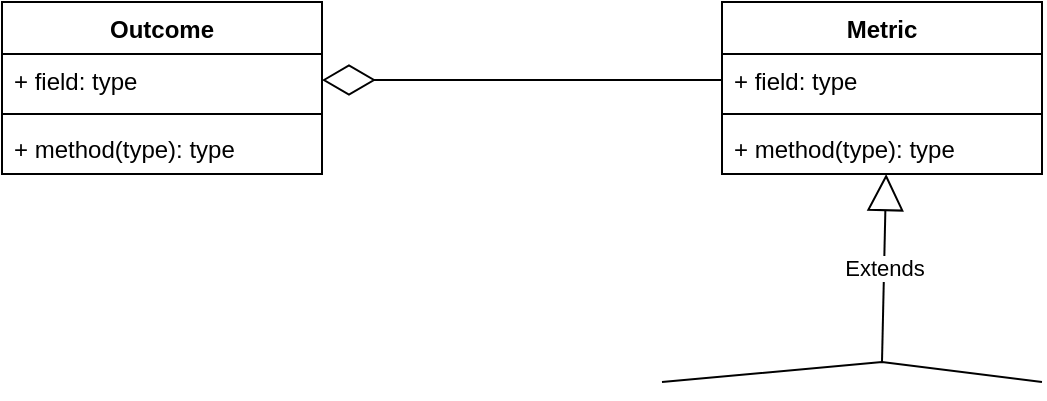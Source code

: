 <mxfile version="17.2.3" type="device"><diagram id="C5RBs43oDa-KdzZeNtuy" name="Page-1"><mxGraphModel dx="1382" dy="804" grid="1" gridSize="10" guides="1" tooltips="1" connect="1" arrows="1" fold="1" page="1" pageScale="1" pageWidth="827" pageHeight="1169" math="0" shadow="0"><root><mxCell id="WIyWlLk6GJQsqaUBKTNV-0"/><mxCell id="WIyWlLk6GJQsqaUBKTNV-1" parent="WIyWlLk6GJQsqaUBKTNV-0"/><mxCell id="UfiQp--DQBLhXABVXdRd-0" value="Outcome" style="swimlane;fontStyle=1;align=center;verticalAlign=top;childLayout=stackLayout;horizontal=1;startSize=26;horizontalStack=0;resizeParent=1;resizeParentMax=0;resizeLast=0;collapsible=1;marginBottom=0;" vertex="1" parent="WIyWlLk6GJQsqaUBKTNV-1"><mxGeometry x="40" y="40" width="160" height="86" as="geometry"/></mxCell><mxCell id="UfiQp--DQBLhXABVXdRd-1" value="+ field: type" style="text;strokeColor=none;fillColor=none;align=left;verticalAlign=top;spacingLeft=4;spacingRight=4;overflow=hidden;rotatable=0;points=[[0,0.5],[1,0.5]];portConstraint=eastwest;" vertex="1" parent="UfiQp--DQBLhXABVXdRd-0"><mxGeometry y="26" width="160" height="26" as="geometry"/></mxCell><mxCell id="UfiQp--DQBLhXABVXdRd-2" value="" style="line;strokeWidth=1;fillColor=none;align=left;verticalAlign=middle;spacingTop=-1;spacingLeft=3;spacingRight=3;rotatable=0;labelPosition=right;points=[];portConstraint=eastwest;" vertex="1" parent="UfiQp--DQBLhXABVXdRd-0"><mxGeometry y="52" width="160" height="8" as="geometry"/></mxCell><mxCell id="UfiQp--DQBLhXABVXdRd-3" value="+ method(type): type" style="text;strokeColor=none;fillColor=none;align=left;verticalAlign=top;spacingLeft=4;spacingRight=4;overflow=hidden;rotatable=0;points=[[0,0.5],[1,0.5]];portConstraint=eastwest;" vertex="1" parent="UfiQp--DQBLhXABVXdRd-0"><mxGeometry y="60" width="160" height="26" as="geometry"/></mxCell><mxCell id="UfiQp--DQBLhXABVXdRd-4" value="Metric" style="swimlane;fontStyle=1;align=center;verticalAlign=top;childLayout=stackLayout;horizontal=1;startSize=26;horizontalStack=0;resizeParent=1;resizeParentMax=0;resizeLast=0;collapsible=1;marginBottom=0;" vertex="1" parent="WIyWlLk6GJQsqaUBKTNV-1"><mxGeometry x="400" y="40" width="160" height="86" as="geometry"/></mxCell><mxCell id="UfiQp--DQBLhXABVXdRd-5" value="+ field: type" style="text;strokeColor=none;fillColor=none;align=left;verticalAlign=top;spacingLeft=4;spacingRight=4;overflow=hidden;rotatable=0;points=[[0,0.5],[1,0.5]];portConstraint=eastwest;" vertex="1" parent="UfiQp--DQBLhXABVXdRd-4"><mxGeometry y="26" width="160" height="26" as="geometry"/></mxCell><mxCell id="UfiQp--DQBLhXABVXdRd-6" value="" style="line;strokeWidth=1;fillColor=none;align=left;verticalAlign=middle;spacingTop=-1;spacingLeft=3;spacingRight=3;rotatable=0;labelPosition=right;points=[];portConstraint=eastwest;" vertex="1" parent="UfiQp--DQBLhXABVXdRd-4"><mxGeometry y="52" width="160" height="8" as="geometry"/></mxCell><mxCell id="UfiQp--DQBLhXABVXdRd-7" value="+ method(type): type" style="text;strokeColor=none;fillColor=none;align=left;verticalAlign=top;spacingLeft=4;spacingRight=4;overflow=hidden;rotatable=0;points=[[0,0.5],[1,0.5]];portConstraint=eastwest;" vertex="1" parent="UfiQp--DQBLhXABVXdRd-4"><mxGeometry y="60" width="160" height="26" as="geometry"/></mxCell><mxCell id="UfiQp--DQBLhXABVXdRd-12" value="" style="endArrow=diamondThin;endFill=0;endSize=24;html=1;rounded=0;exitX=0;exitY=0.5;exitDx=0;exitDy=0;entryX=1;entryY=0.5;entryDx=0;entryDy=0;" edge="1" parent="WIyWlLk6GJQsqaUBKTNV-1" source="UfiQp--DQBLhXABVXdRd-5" target="UfiQp--DQBLhXABVXdRd-1"><mxGeometry width="160" relative="1" as="geometry"><mxPoint x="210" y="160" as="sourcePoint"/><mxPoint x="220" y="80" as="targetPoint"/></mxGeometry></mxCell><mxCell id="UfiQp--DQBLhXABVXdRd-13" value="Extends" style="endArrow=block;endSize=16;endFill=0;html=1;rounded=0;entryX=0.513;entryY=1;entryDx=0;entryDy=0;entryPerimeter=0;" edge="1" parent="WIyWlLk6GJQsqaUBKTNV-1" target="UfiQp--DQBLhXABVXdRd-7"><mxGeometry width="160" relative="1" as="geometry"><mxPoint x="480" y="220" as="sourcePoint"/><mxPoint x="490" y="410" as="targetPoint"/></mxGeometry></mxCell><mxCell id="UfiQp--DQBLhXABVXdRd-14" value="" style="endArrow=none;html=1;rounded=0;" edge="1" parent="WIyWlLk6GJQsqaUBKTNV-1"><mxGeometry width="50" height="50" relative="1" as="geometry"><mxPoint x="370" y="230" as="sourcePoint"/><mxPoint x="560" y="230" as="targetPoint"/><Array as="points"><mxPoint x="480" y="220"/></Array></mxGeometry></mxCell></root></mxGraphModel></diagram></mxfile>